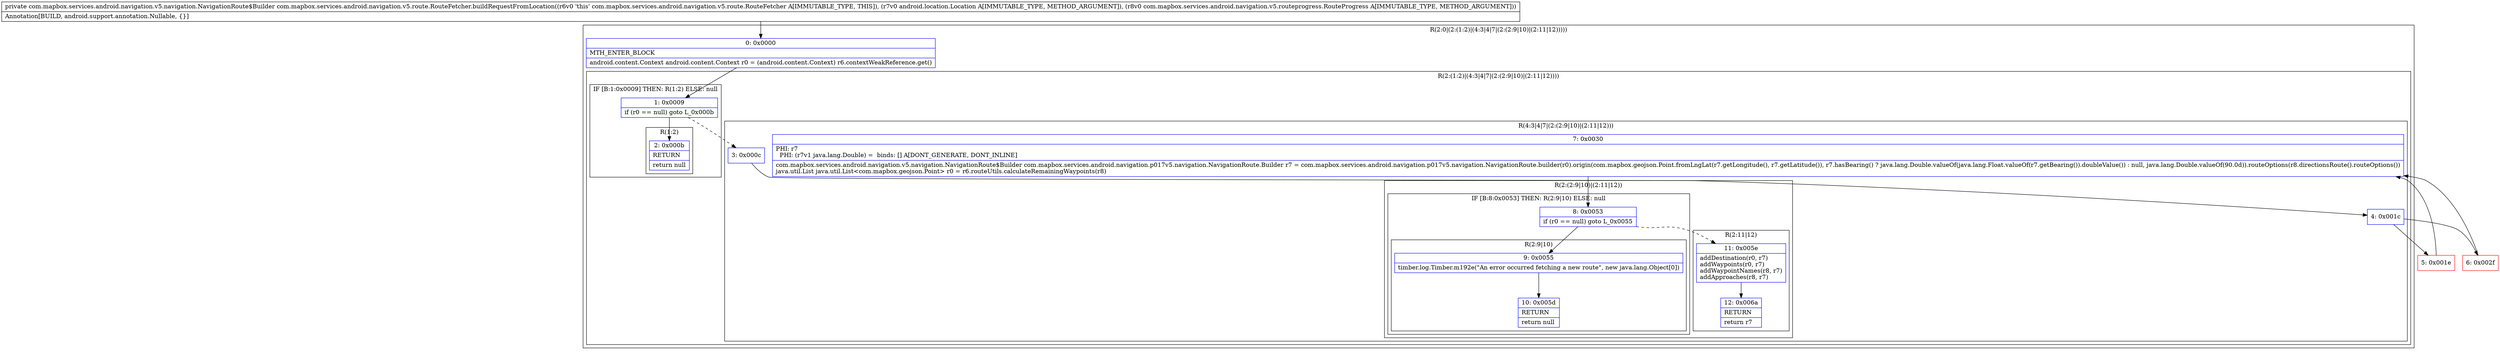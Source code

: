 digraph "CFG forcom.mapbox.services.android.navigation.v5.route.RouteFetcher.buildRequestFromLocation(Landroid\/location\/Location;Lcom\/mapbox\/services\/android\/navigation\/v5\/routeprogress\/RouteProgress;)Lcom\/mapbox\/services\/android\/navigation\/v5\/navigation\/NavigationRoute$Builder;" {
subgraph cluster_Region_1390522394 {
label = "R(2:0|(2:(1:2)|(4:3|4|7|(2:(2:9|10)|(2:11|12)))))";
node [shape=record,color=blue];
Node_0 [shape=record,label="{0\:\ 0x0000|MTH_ENTER_BLOCK\l|android.content.Context android.content.Context r0 = (android.content.Context) r6.contextWeakReference.get()\l}"];
subgraph cluster_Region_704123747 {
label = "R(2:(1:2)|(4:3|4|7|(2:(2:9|10)|(2:11|12))))";
node [shape=record,color=blue];
subgraph cluster_IfRegion_1118531216 {
label = "IF [B:1:0x0009] THEN: R(1:2) ELSE: null";
node [shape=record,color=blue];
Node_1 [shape=record,label="{1\:\ 0x0009|if (r0 == null) goto L_0x000b\l}"];
subgraph cluster_Region_200703620 {
label = "R(1:2)";
node [shape=record,color=blue];
Node_2 [shape=record,label="{2\:\ 0x000b|RETURN\l|return null\l}"];
}
}
subgraph cluster_Region_983347260 {
label = "R(4:3|4|7|(2:(2:9|10)|(2:11|12)))";
node [shape=record,color=blue];
Node_3 [shape=record,label="{3\:\ 0x000c}"];
Node_4 [shape=record,label="{4\:\ 0x001c}"];
Node_7 [shape=record,label="{7\:\ 0x0030|PHI: r7 \l  PHI: (r7v1 java.lang.Double) =  binds: [] A[DONT_GENERATE, DONT_INLINE]\l|com.mapbox.services.android.navigation.v5.navigation.NavigationRoute$Builder com.mapbox.services.android.navigation.p017v5.navigation.NavigationRoute.Builder r7 = com.mapbox.services.android.navigation.p017v5.navigation.NavigationRoute.builder(r0).origin(com.mapbox.geojson.Point.fromLngLat(r7.getLongitude(), r7.getLatitude()), r7.hasBearing() ? java.lang.Double.valueOf(java.lang.Float.valueOf(r7.getBearing()).doubleValue()) : null, java.lang.Double.valueOf(90.0d)).routeOptions(r8.directionsRoute().routeOptions())\ljava.util.List java.util.List\<com.mapbox.geojson.Point\> r0 = r6.routeUtils.calculateRemainingWaypoints(r8)\l}"];
subgraph cluster_Region_1291736487 {
label = "R(2:(2:9|10)|(2:11|12))";
node [shape=record,color=blue];
subgraph cluster_IfRegion_1502155659 {
label = "IF [B:8:0x0053] THEN: R(2:9|10) ELSE: null";
node [shape=record,color=blue];
Node_8 [shape=record,label="{8\:\ 0x0053|if (r0 == null) goto L_0x0055\l}"];
subgraph cluster_Region_1409017778 {
label = "R(2:9|10)";
node [shape=record,color=blue];
Node_9 [shape=record,label="{9\:\ 0x0055|timber.log.Timber.m192e(\"An error occurred fetching a new route\", new java.lang.Object[0])\l}"];
Node_10 [shape=record,label="{10\:\ 0x005d|RETURN\l|return null\l}"];
}
}
subgraph cluster_Region_112656935 {
label = "R(2:11|12)";
node [shape=record,color=blue];
Node_11 [shape=record,label="{11\:\ 0x005e|addDestination(r0, r7)\laddWaypoints(r0, r7)\laddWaypointNames(r8, r7)\laddApproaches(r8, r7)\l}"];
Node_12 [shape=record,label="{12\:\ 0x006a|RETURN\l|return r7\l}"];
}
}
}
}
}
Node_5 [shape=record,color=red,label="{5\:\ 0x001e}"];
Node_6 [shape=record,color=red,label="{6\:\ 0x002f}"];
MethodNode[shape=record,label="{private com.mapbox.services.android.navigation.v5.navigation.NavigationRoute$Builder com.mapbox.services.android.navigation.v5.route.RouteFetcher.buildRequestFromLocation((r6v0 'this' com.mapbox.services.android.navigation.v5.route.RouteFetcher A[IMMUTABLE_TYPE, THIS]), (r7v0 android.location.Location A[IMMUTABLE_TYPE, METHOD_ARGUMENT]), (r8v0 com.mapbox.services.android.navigation.v5.routeprogress.RouteProgress A[IMMUTABLE_TYPE, METHOD_ARGUMENT]))  | Annotation[BUILD, android.support.annotation.Nullable, \{\}]\l}"];
MethodNode -> Node_0;
Node_0 -> Node_1;
Node_1 -> Node_2;
Node_1 -> Node_3[style=dashed];
Node_3 -> Node_4;
Node_4 -> Node_5;
Node_4 -> Node_6;
Node_7 -> Node_8;
Node_8 -> Node_9;
Node_8 -> Node_11[style=dashed];
Node_9 -> Node_10;
Node_11 -> Node_12;
Node_5 -> Node_7;
Node_6 -> Node_7;
}

